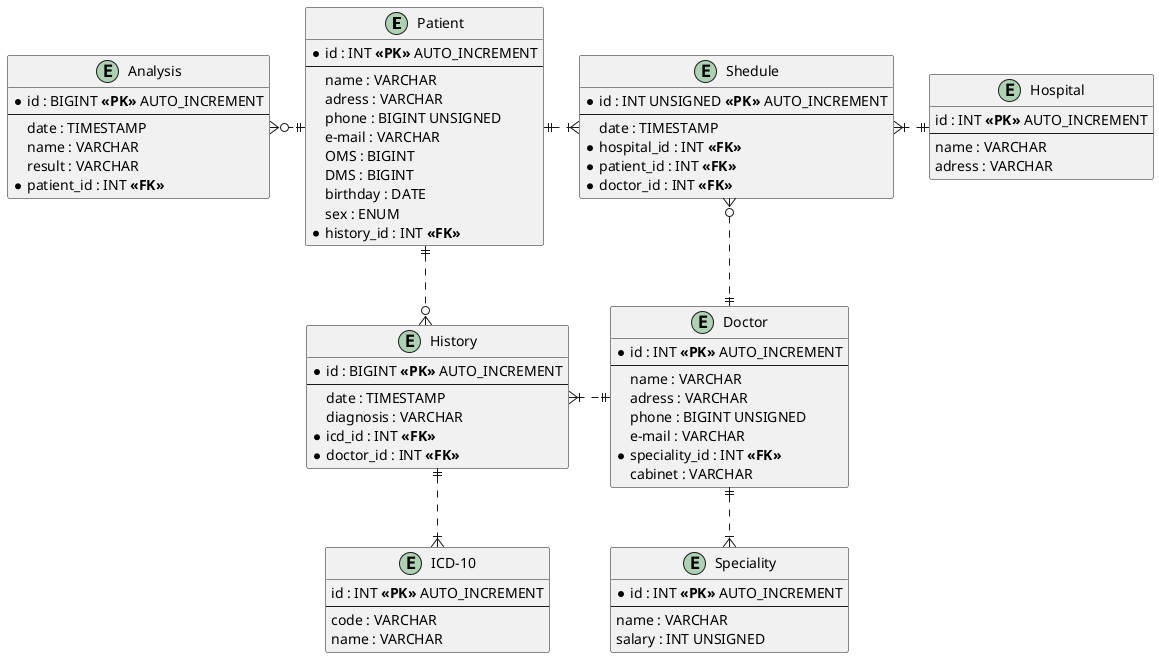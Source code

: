 @startuml ERD

skinparam linetype ortho

entity "Patient" as patient {
    *id : INT **<<PK>>** AUTO_INCREMENT
    --
    name : VARCHAR
    adress : VARCHAR
    phone : BIGINT UNSIGNED
    e-mail : VARCHAR
    OMS : BIGINT
    DMS : BIGINT
    birthday : DATE
    sex : ENUM
    *history_id : INT **<<FK>>**
}

entity "History" as history {
    *id : BIGINT **<<PK>>** AUTO_INCREMENT
    --
    date : TIMESTAMP
    diagnosis : VARCHAR
    *icd_id : INT **<<FK>>**
    *doctor_id : INT **<<FK>>**
}

entity "Analysis" as analysis {
    *id : BIGINT **<<PK>>** AUTO_INCREMENT
    --
    date : TIMESTAMP
    name : VARCHAR
    result : VARCHAR
    *patient_id : INT **<<FK>>**
}

entity "ICD-10" as ICD {
    id : INT **<<PK>>** AUTO_INCREMENT
    --
    code : VARCHAR
    name : VARCHAR
}

entity "Doctor" as doctor {
    *id : INT **<<PK>>** AUTO_INCREMENT
    --
    name : VARCHAR
    adress : VARCHAR
    phone : BIGINT UNSIGNED
    e-mail : VARCHAR
    *speciality_id : INT **<<FK>>**
    cabinet : VARCHAR
}

entity "Speciality" as spec {
    *id : INT **<<PK>>** AUTO_INCREMENT
    --
    name : VARCHAR
    salary : INT UNSIGNED
}

entity "Shedule" as shedule {
    *id : INT UNSIGNED **<<PK>>** AUTO_INCREMENT
    --
    date : TIMESTAMP
    *hospital_id : INT **<<FK>>**
    *patient_id : INT **<<FK>>**
    *doctor_id : INT **<<FK>>**
}

entity "Hospital" as hospital {
  id : INT **<<PK>>** AUTO_INCREMENT
  --
  name : VARCHAR
  adress : VARCHAR
}

patient ||..o{ history
patient ||.left.o{ analysis
doctor ||..|{ spec
shedule }|.left.|| patient
shedule }o..|| doctor
shedule }|.right.|| hospital
doctor ||.left.|{ history
history ||..|{ ICD

@enduml